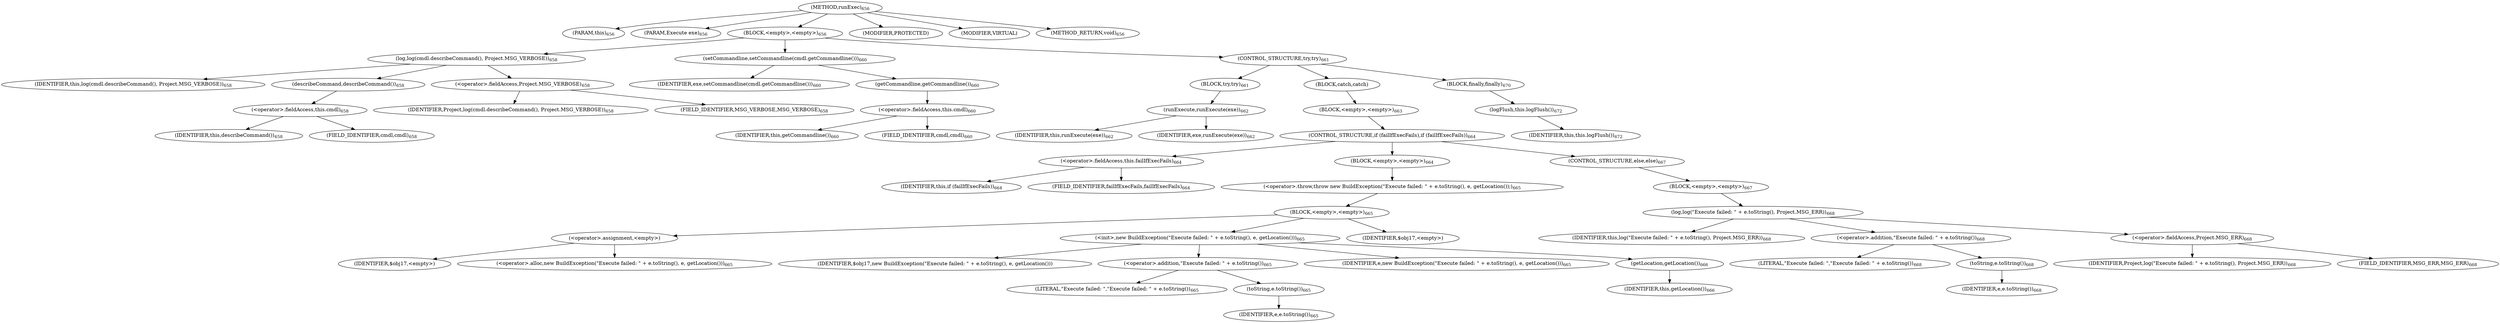 digraph "runExec" {  
"1435" [label = <(METHOD,runExec)<SUB>656</SUB>> ]
"80" [label = <(PARAM,this)<SUB>656</SUB>> ]
"1436" [label = <(PARAM,Execute exe)<SUB>656</SUB>> ]
"1437" [label = <(BLOCK,&lt;empty&gt;,&lt;empty&gt;)<SUB>656</SUB>> ]
"1438" [label = <(log,log(cmdl.describeCommand(), Project.MSG_VERBOSE))<SUB>658</SUB>> ]
"79" [label = <(IDENTIFIER,this,log(cmdl.describeCommand(), Project.MSG_VERBOSE))<SUB>658</SUB>> ]
"1439" [label = <(describeCommand,describeCommand())<SUB>658</SUB>> ]
"1440" [label = <(&lt;operator&gt;.fieldAccess,this.cmdl)<SUB>658</SUB>> ]
"1441" [label = <(IDENTIFIER,this,describeCommand())<SUB>658</SUB>> ]
"1442" [label = <(FIELD_IDENTIFIER,cmdl,cmdl)<SUB>658</SUB>> ]
"1443" [label = <(&lt;operator&gt;.fieldAccess,Project.MSG_VERBOSE)<SUB>658</SUB>> ]
"1444" [label = <(IDENTIFIER,Project,log(cmdl.describeCommand(), Project.MSG_VERBOSE))<SUB>658</SUB>> ]
"1445" [label = <(FIELD_IDENTIFIER,MSG_VERBOSE,MSG_VERBOSE)<SUB>658</SUB>> ]
"1446" [label = <(setCommandline,setCommandline(cmdl.getCommandline()))<SUB>660</SUB>> ]
"1447" [label = <(IDENTIFIER,exe,setCommandline(cmdl.getCommandline()))<SUB>660</SUB>> ]
"1448" [label = <(getCommandline,getCommandline())<SUB>660</SUB>> ]
"1449" [label = <(&lt;operator&gt;.fieldAccess,this.cmdl)<SUB>660</SUB>> ]
"1450" [label = <(IDENTIFIER,this,getCommandline())<SUB>660</SUB>> ]
"1451" [label = <(FIELD_IDENTIFIER,cmdl,cmdl)<SUB>660</SUB>> ]
"1452" [label = <(CONTROL_STRUCTURE,try,try)<SUB>661</SUB>> ]
"1453" [label = <(BLOCK,try,try)<SUB>661</SUB>> ]
"1454" [label = <(runExecute,runExecute(exe))<SUB>662</SUB>> ]
"81" [label = <(IDENTIFIER,this,runExecute(exe))<SUB>662</SUB>> ]
"1455" [label = <(IDENTIFIER,exe,runExecute(exe))<SUB>662</SUB>> ]
"1456" [label = <(BLOCK,catch,catch)> ]
"1457" [label = <(BLOCK,&lt;empty&gt;,&lt;empty&gt;)<SUB>663</SUB>> ]
"1458" [label = <(CONTROL_STRUCTURE,if (failIfExecFails),if (failIfExecFails))<SUB>664</SUB>> ]
"1459" [label = <(&lt;operator&gt;.fieldAccess,this.failIfExecFails)<SUB>664</SUB>> ]
"1460" [label = <(IDENTIFIER,this,if (failIfExecFails))<SUB>664</SUB>> ]
"1461" [label = <(FIELD_IDENTIFIER,failIfExecFails,failIfExecFails)<SUB>664</SUB>> ]
"1462" [label = <(BLOCK,&lt;empty&gt;,&lt;empty&gt;)<SUB>664</SUB>> ]
"1463" [label = <(&lt;operator&gt;.throw,throw new BuildException(&quot;Execute failed: &quot; + e.toString(), e, getLocation());)<SUB>665</SUB>> ]
"1464" [label = <(BLOCK,&lt;empty&gt;,&lt;empty&gt;)<SUB>665</SUB>> ]
"1465" [label = <(&lt;operator&gt;.assignment,&lt;empty&gt;)> ]
"1466" [label = <(IDENTIFIER,$obj17,&lt;empty&gt;)> ]
"1467" [label = <(&lt;operator&gt;.alloc,new BuildException(&quot;Execute failed: &quot; + e.toString(), e, getLocation()))<SUB>665</SUB>> ]
"1468" [label = <(&lt;init&gt;,new BuildException(&quot;Execute failed: &quot; + e.toString(), e, getLocation()))<SUB>665</SUB>> ]
"1469" [label = <(IDENTIFIER,$obj17,new BuildException(&quot;Execute failed: &quot; + e.toString(), e, getLocation()))> ]
"1470" [label = <(&lt;operator&gt;.addition,&quot;Execute failed: &quot; + e.toString())<SUB>665</SUB>> ]
"1471" [label = <(LITERAL,&quot;Execute failed: &quot;,&quot;Execute failed: &quot; + e.toString())<SUB>665</SUB>> ]
"1472" [label = <(toString,e.toString())<SUB>665</SUB>> ]
"1473" [label = <(IDENTIFIER,e,e.toString())<SUB>665</SUB>> ]
"1474" [label = <(IDENTIFIER,e,new BuildException(&quot;Execute failed: &quot; + e.toString(), e, getLocation()))<SUB>665</SUB>> ]
"1475" [label = <(getLocation,getLocation())<SUB>666</SUB>> ]
"82" [label = <(IDENTIFIER,this,getLocation())<SUB>666</SUB>> ]
"1476" [label = <(IDENTIFIER,$obj17,&lt;empty&gt;)> ]
"1477" [label = <(CONTROL_STRUCTURE,else,else)<SUB>667</SUB>> ]
"1478" [label = <(BLOCK,&lt;empty&gt;,&lt;empty&gt;)<SUB>667</SUB>> ]
"1479" [label = <(log,log(&quot;Execute failed: &quot; + e.toString(), Project.MSG_ERR))<SUB>668</SUB>> ]
"83" [label = <(IDENTIFIER,this,log(&quot;Execute failed: &quot; + e.toString(), Project.MSG_ERR))<SUB>668</SUB>> ]
"1480" [label = <(&lt;operator&gt;.addition,&quot;Execute failed: &quot; + e.toString())<SUB>668</SUB>> ]
"1481" [label = <(LITERAL,&quot;Execute failed: &quot;,&quot;Execute failed: &quot; + e.toString())<SUB>668</SUB>> ]
"1482" [label = <(toString,e.toString())<SUB>668</SUB>> ]
"1483" [label = <(IDENTIFIER,e,e.toString())<SUB>668</SUB>> ]
"1484" [label = <(&lt;operator&gt;.fieldAccess,Project.MSG_ERR)<SUB>668</SUB>> ]
"1485" [label = <(IDENTIFIER,Project,log(&quot;Execute failed: &quot; + e.toString(), Project.MSG_ERR))<SUB>668</SUB>> ]
"1486" [label = <(FIELD_IDENTIFIER,MSG_ERR,MSG_ERR)<SUB>668</SUB>> ]
"1487" [label = <(BLOCK,finally,finally)<SUB>670</SUB>> ]
"1488" [label = <(logFlush,this.logFlush())<SUB>672</SUB>> ]
"84" [label = <(IDENTIFIER,this,this.logFlush())<SUB>672</SUB>> ]
"1489" [label = <(MODIFIER,PROTECTED)> ]
"1490" [label = <(MODIFIER,VIRTUAL)> ]
"1491" [label = <(METHOD_RETURN,void)<SUB>656</SUB>> ]
  "1435" -> "80" 
  "1435" -> "1436" 
  "1435" -> "1437" 
  "1435" -> "1489" 
  "1435" -> "1490" 
  "1435" -> "1491" 
  "1437" -> "1438" 
  "1437" -> "1446" 
  "1437" -> "1452" 
  "1438" -> "79" 
  "1438" -> "1439" 
  "1438" -> "1443" 
  "1439" -> "1440" 
  "1440" -> "1441" 
  "1440" -> "1442" 
  "1443" -> "1444" 
  "1443" -> "1445" 
  "1446" -> "1447" 
  "1446" -> "1448" 
  "1448" -> "1449" 
  "1449" -> "1450" 
  "1449" -> "1451" 
  "1452" -> "1453" 
  "1452" -> "1456" 
  "1452" -> "1487" 
  "1453" -> "1454" 
  "1454" -> "81" 
  "1454" -> "1455" 
  "1456" -> "1457" 
  "1457" -> "1458" 
  "1458" -> "1459" 
  "1458" -> "1462" 
  "1458" -> "1477" 
  "1459" -> "1460" 
  "1459" -> "1461" 
  "1462" -> "1463" 
  "1463" -> "1464" 
  "1464" -> "1465" 
  "1464" -> "1468" 
  "1464" -> "1476" 
  "1465" -> "1466" 
  "1465" -> "1467" 
  "1468" -> "1469" 
  "1468" -> "1470" 
  "1468" -> "1474" 
  "1468" -> "1475" 
  "1470" -> "1471" 
  "1470" -> "1472" 
  "1472" -> "1473" 
  "1475" -> "82" 
  "1477" -> "1478" 
  "1478" -> "1479" 
  "1479" -> "83" 
  "1479" -> "1480" 
  "1479" -> "1484" 
  "1480" -> "1481" 
  "1480" -> "1482" 
  "1482" -> "1483" 
  "1484" -> "1485" 
  "1484" -> "1486" 
  "1487" -> "1488" 
  "1488" -> "84" 
}
